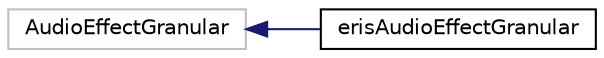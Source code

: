 digraph "Graphical Class Hierarchy"
{
 // LATEX_PDF_SIZE
  edge [fontname="Helvetica",fontsize="10",labelfontname="Helvetica",labelfontsize="10"];
  node [fontname="Helvetica",fontsize="10",shape=record];
  rankdir="LR";
  Node271 [label="AudioEffectGranular",height=0.2,width=0.4,color="grey75", fillcolor="white", style="filled",tooltip=" "];
  Node271 -> Node0 [dir="back",color="midnightblue",fontsize="10",style="solid",fontname="Helvetica"];
  Node0 [label="erisAudioEffectGranular",height=0.2,width=0.4,color="black", fillcolor="white", style="filled",URL="$classeris_audio_effect_granular.html",tooltip=" "];
}
